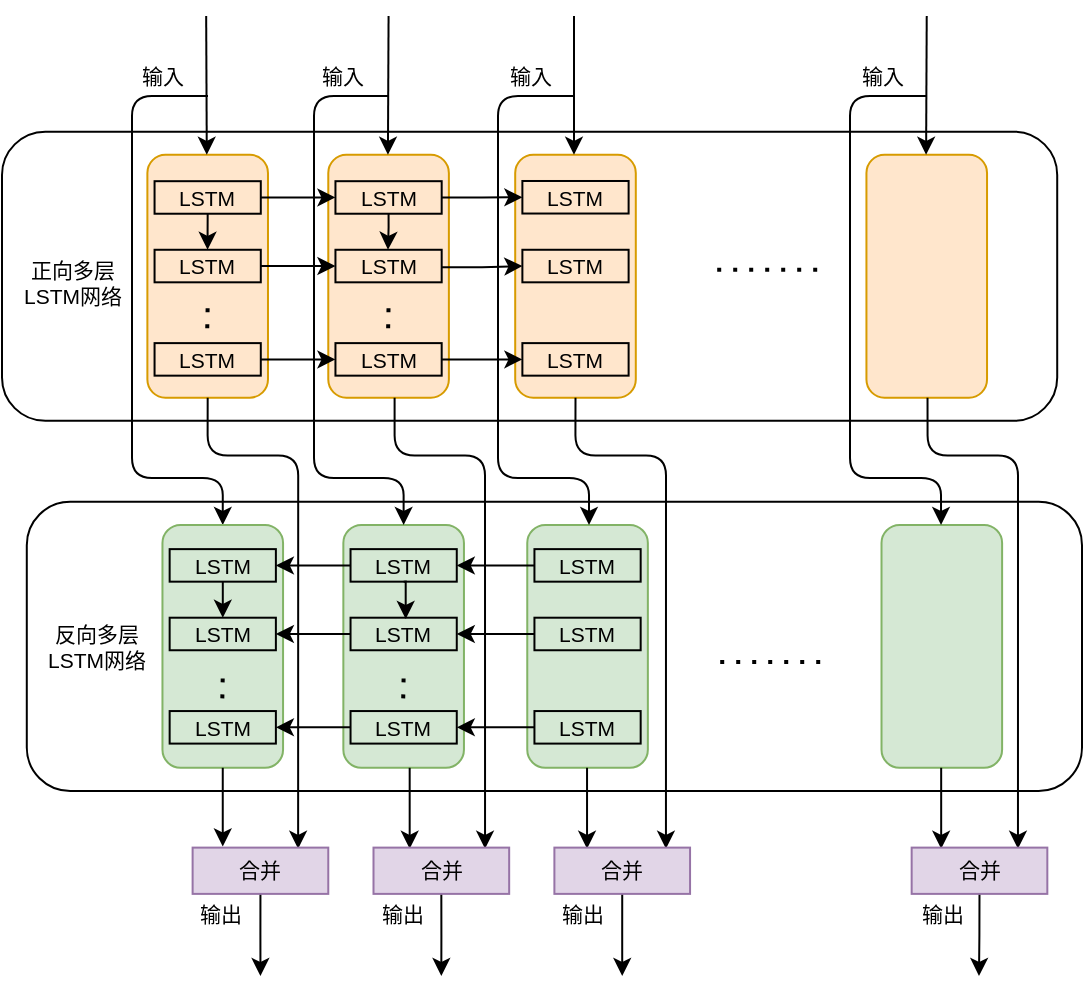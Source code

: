 <mxfile version="14.4.4" type="github">
  <diagram id="JIANmT2nnOIBF4YDTT5s" name="第 1 页">
    <mxGraphModel dx="1185" dy="622" grid="1" gridSize="10" guides="1" tooltips="1" connect="1" arrows="1" fold="1" page="1" pageScale="1" pageWidth="827" pageHeight="1169" math="0" shadow="0">
      <root>
        <mxCell id="0" />
        <mxCell id="1" parent="0" />
        <mxCell id="ffXGzlUsW7iirdP9C00W-28" value="" style="rounded=1;whiteSpace=wrap;html=1;fillColor=none;container=0;fontSize=10.5;" vertex="1" parent="1">
          <mxGeometry x="120" y="387.828" width="527.607" height="144.578" as="geometry" />
        </mxCell>
        <mxCell id="ffXGzlUsW7iirdP9C00W-2" value="" style="rounded=1;whiteSpace=wrap;html=1;container=0;fontSize=10.5;fillColor=#ffe6cc;strokeColor=#d79b00;" vertex="1" parent="1">
          <mxGeometry x="192.691" y="399.398" width="60.298" height="121.446" as="geometry" />
        </mxCell>
        <mxCell id="ffXGzlUsW7iirdP9C00W-5" value="" style="endArrow=none;dashed=1;html=1;dashPattern=1 3;strokeWidth=2;fontSize=10.5;" edge="1" parent="1">
          <mxGeometry x="132.393" y="330" width="44.262" height="40.678" as="geometry">
            <mxPoint x="222.622" y="486.145" as="sourcePoint" />
            <mxPoint x="222.84" y="474.578" as="targetPoint" />
          </mxGeometry>
        </mxCell>
        <mxCell id="ffXGzlUsW7iirdP9C00W-7" value="" style="rounded=1;whiteSpace=wrap;html=1;container=0;fontSize=10.5;fillColor=#ffe6cc;strokeColor=#d79b00;" vertex="1" parent="1">
          <mxGeometry x="283.138" y="399.398" width="60.298" height="121.446" as="geometry" />
        </mxCell>
        <mxCell id="ffXGzlUsW7iirdP9C00W-12" value="" style="endArrow=none;dashed=1;html=1;dashPattern=1 3;strokeWidth=2;fontSize=10.5;" edge="1" parent="1">
          <mxGeometry x="132.393" y="330" width="44.262" height="40.678" as="geometry">
            <mxPoint x="313.069" y="486.145" as="sourcePoint" />
            <mxPoint x="313.287" y="474.578" as="targetPoint" />
          </mxGeometry>
        </mxCell>
        <mxCell id="ffXGzlUsW7iirdP9C00W-22" value="" style="rounded=1;whiteSpace=wrap;html=1;container=0;fontSize=10.5;fillColor=#ffe6cc;strokeColor=#d79b00;" vertex="1" parent="1">
          <mxGeometry x="376.6" y="399.398" width="60.298" height="121.446" as="geometry" />
        </mxCell>
        <mxCell id="ffXGzlUsW7iirdP9C00W-23" value="" style="rounded=1;whiteSpace=wrap;html=1;container=0;fontSize=10.5;fillColor=#ffe6cc;strokeColor=#d79b00;" vertex="1" parent="1">
          <mxGeometry x="552.218" y="399.398" width="60.298" height="121.446" as="geometry" />
        </mxCell>
        <mxCell id="ffXGzlUsW7iirdP9C00W-24" value="" style="endArrow=classic;html=1;entryX=0.5;entryY=0;entryDx=0;entryDy=0;edgeStyle=orthogonalEdgeStyle;fontSize=10.5;" edge="1" parent="1" target="ffXGzlUsW7iirdP9C00W-30">
          <mxGeometry x="132.393" y="330" width="44.262" height="40.678" as="geometry">
            <mxPoint x="223" y="370" as="sourcePoint" />
            <mxPoint x="479.106" y="457.229" as="targetPoint" />
            <Array as="points">
              <mxPoint x="223" y="370" />
              <mxPoint x="185" y="370" />
              <mxPoint x="185" y="561" />
              <mxPoint x="230" y="561" />
            </Array>
          </mxGeometry>
        </mxCell>
        <mxCell id="ffXGzlUsW7iirdP9C00W-25" value="" style="endArrow=classic;html=1;entryX=0.5;entryY=0;entryDx=0;entryDy=0;fontSize=10.5;" edge="1" parent="1">
          <mxGeometry x="132.393" y="330" width="44.262" height="40.678" as="geometry">
            <mxPoint x="313.287" y="330" as="sourcePoint" />
            <mxPoint x="312.971" y="399.398" as="targetPoint" />
          </mxGeometry>
        </mxCell>
        <mxCell id="ffXGzlUsW7iirdP9C00W-26" value="" style="endArrow=classic;html=1;entryX=0.5;entryY=0;entryDx=0;entryDy=0;fontSize=10.5;" edge="1" parent="1">
          <mxGeometry x="132.393" y="330" width="44.262" height="40.678" as="geometry">
            <mxPoint x="405.995" y="330" as="sourcePoint" />
            <mxPoint x="405.995" y="399.398" as="targetPoint" />
          </mxGeometry>
        </mxCell>
        <mxCell id="ffXGzlUsW7iirdP9C00W-27" value="" style="endArrow=classic;html=1;entryX=0.5;entryY=0;entryDx=0;entryDy=0;fontSize=10.5;" edge="1" parent="1">
          <mxGeometry x="132.393" y="330" width="44.262" height="40.678" as="geometry">
            <mxPoint x="582.366" y="330" as="sourcePoint" />
            <mxPoint x="582.05" y="399.398" as="targetPoint" />
          </mxGeometry>
        </mxCell>
        <mxCell id="ffXGzlUsW7iirdP9C00W-29" value="" style="rounded=1;whiteSpace=wrap;html=1;fillColor=none;container=0;fontSize=10.5;" vertex="1" parent="1">
          <mxGeometry x="132.393" y="572.892" width="527.607" height="144.578" as="geometry" />
        </mxCell>
        <mxCell id="ffXGzlUsW7iirdP9C00W-30" value="" style="rounded=1;whiteSpace=wrap;html=1;container=0;fontSize=10.5;fillColor=#d5e8d4;strokeColor=#82b366;" vertex="1" parent="1">
          <mxGeometry x="200.229" y="584.458" width="60.298" height="121.446" as="geometry" />
        </mxCell>
        <mxCell id="ffXGzlUsW7iirdP9C00W-31" value="" style="edgeStyle=orthogonalEdgeStyle;rounded=0;orthogonalLoop=1;jettySize=auto;html=1;fontSize=10.5;entryX=0.5;entryY=0;entryDx=0;entryDy=0;" edge="1" parent="1" source="ffXGzlUsW7iirdP9C00W-111" target="ffXGzlUsW7iirdP9C00W-110">
          <mxGeometry x="136.103" y="330.13" as="geometry">
            <mxPoint x="229.195" y="614.869" as="sourcePoint" />
            <mxPoint x="229.195" y="630.853" as="targetPoint" />
            <Array as="points">
              <mxPoint x="230" y="631" />
            </Array>
          </mxGeometry>
        </mxCell>
        <mxCell id="ffXGzlUsW7iirdP9C00W-35" value="" style="endArrow=none;dashed=1;html=1;dashPattern=1 3;strokeWidth=2;fontSize=10.5;" edge="1" parent="1">
          <mxGeometry x="132.393" y="330" width="44.262" height="40.678" as="geometry">
            <mxPoint x="230.159" y="671.205" as="sourcePoint" />
            <mxPoint x="230.378" y="659.639" as="targetPoint" />
          </mxGeometry>
        </mxCell>
        <mxCell id="ffXGzlUsW7iirdP9C00W-36" value="" style="rounded=1;whiteSpace=wrap;html=1;container=0;fontSize=10.5;fillColor=#d5e8d4;strokeColor=#82b366;" vertex="1" parent="1">
          <mxGeometry x="290.675" y="584.458" width="60.298" height="121.446" as="geometry" />
        </mxCell>
        <mxCell id="ffXGzlUsW7iirdP9C00W-41" value="" style="endArrow=none;dashed=1;html=1;dashPattern=1 3;strokeWidth=2;fontSize=10.5;" edge="1" parent="1">
          <mxGeometry x="132.393" y="330" width="44.262" height="40.678" as="geometry">
            <mxPoint x="320.606" y="671.205" as="sourcePoint" />
            <mxPoint x="320.824" y="659.639" as="targetPoint" />
          </mxGeometry>
        </mxCell>
        <mxCell id="ffXGzlUsW7iirdP9C00W-45" value="" style="rounded=1;whiteSpace=wrap;html=1;container=0;fontSize=10.5;fillColor=#d5e8d4;strokeColor=#82b366;" vertex="1" parent="1">
          <mxGeometry x="382.63" y="584.458" width="60.298" height="121.446" as="geometry" />
        </mxCell>
        <mxCell id="ffXGzlUsW7iirdP9C00W-46" value="" style="rounded=1;whiteSpace=wrap;html=1;container=0;fontSize=10.5;fillColor=#d5e8d4;strokeColor=#82b366;" vertex="1" parent="1">
          <mxGeometry x="559.755" y="584.458" width="60.298" height="121.446" as="geometry" />
        </mxCell>
        <mxCell id="ffXGzlUsW7iirdP9C00W-54" value="" style="endArrow=classic;html=1;entryX=0.5;entryY=0;entryDx=0;entryDy=0;fontSize=10.5;" edge="1" parent="1">
          <mxGeometry x="132.393" y="330" width="44.262" height="40.678" as="geometry">
            <mxPoint x="222.087" y="330" as="sourcePoint" />
            <mxPoint x="222.396" y="399.398" as="targetPoint" />
          </mxGeometry>
        </mxCell>
        <mxCell id="ffXGzlUsW7iirdP9C00W-55" value="" style="endArrow=classic;html=1;exitX=0.5;exitY=1;exitDx=0;exitDy=0;fontSize=10.5;" edge="1" parent="1" source="ffXGzlUsW7iirdP9C00W-30">
          <mxGeometry x="132.393" y="330" width="44.262" height="40.678" as="geometry">
            <mxPoint x="531.867" y="642.289" as="sourcePoint" />
            <mxPoint x="230.378" y="745.229" as="targetPoint" />
          </mxGeometry>
        </mxCell>
        <mxCell id="ffXGzlUsW7iirdP9C00W-57" value="" style="endArrow=classic;html=1;exitX=0.5;exitY=1;exitDx=0;exitDy=0;edgeStyle=orthogonalEdgeStyle;fontSize=10.5;" edge="1" parent="1" source="ffXGzlUsW7iirdP9C00W-2">
          <mxGeometry x="132.393" y="330" width="44.262" height="40.678" as="geometry">
            <mxPoint x="531.867" y="642.289" as="sourcePoint" />
            <mxPoint x="268.064" y="746.386" as="targetPoint" />
            <Array as="points">
              <mxPoint x="222.84" y="549.759" />
              <mxPoint x="268.064" y="549.759" />
            </Array>
          </mxGeometry>
        </mxCell>
        <mxCell id="ffXGzlUsW7iirdP9C00W-78" style="edgeStyle=orthogonalEdgeStyle;rounded=0;orthogonalLoop=1;jettySize=auto;html=1;exitX=0.5;exitY=1;exitDx=0;exitDy=0;fontSize=10.5;" edge="1" parent="1" source="ffXGzlUsW7iirdP9C00W-58">
          <mxGeometry x="132.393" y="330" as="geometry">
            <mxPoint x="249.221" y="810" as="targetPoint" />
          </mxGeometry>
        </mxCell>
        <mxCell id="ffXGzlUsW7iirdP9C00W-58" value="合并" style="rounded=0;whiteSpace=wrap;html=1;fillColor=#e1d5e7;container=0;fontSize=10.5;strokeColor=#9673a6;" vertex="1" parent="1">
          <mxGeometry x="215.303" y="745.807" width="67.835" height="23.133" as="geometry" />
        </mxCell>
        <mxCell id="ffXGzlUsW7iirdP9C00W-59" value="" style="endArrow=classic;html=1;entryX=0.5;entryY=0;entryDx=0;entryDy=0;edgeStyle=orthogonalEdgeStyle;fontSize=10.5;" edge="1" parent="1">
          <mxGeometry x="132.393" y="330" width="44.262" height="40.678" as="geometry">
            <mxPoint x="313" y="370" as="sourcePoint" />
            <mxPoint x="320.824" y="584.458" as="targetPoint" />
            <Array as="points">
              <mxPoint x="313" y="370" />
              <mxPoint x="276" y="370" />
              <mxPoint x="276" y="561" />
              <mxPoint x="321" y="561" />
            </Array>
          </mxGeometry>
        </mxCell>
        <mxCell id="ffXGzlUsW7iirdP9C00W-62" value="" style="endArrow=classic;html=1;entryX=0.25;entryY=0;entryDx=0;entryDy=0;fontSize=10.5;" edge="1" parent="1">
          <mxGeometry x="132.393" y="330" width="44.262" height="40.678" as="geometry">
            <mxPoint x="323.839" y="705.904" as="sourcePoint" />
            <mxPoint x="323.839" y="746.386" as="targetPoint" />
          </mxGeometry>
        </mxCell>
        <mxCell id="ffXGzlUsW7iirdP9C00W-63" value="" style="endArrow=classic;html=1;exitX=0.5;exitY=1;exitDx=0;exitDy=0;edgeStyle=orthogonalEdgeStyle;fontSize=10.5;" edge="1" parent="1">
          <mxGeometry x="132.393" y="330" width="44.262" height="40.678" as="geometry">
            <mxPoint x="316.302" y="520.843" as="sourcePoint" />
            <mxPoint x="361.525" y="746.386" as="targetPoint" />
            <Array as="points">
              <mxPoint x="316.302" y="549.759" />
              <mxPoint x="361.525" y="549.759" />
            </Array>
          </mxGeometry>
        </mxCell>
        <mxCell id="ffXGzlUsW7iirdP9C00W-79" style="edgeStyle=orthogonalEdgeStyle;rounded=0;orthogonalLoop=1;jettySize=auto;html=1;exitX=0.5;exitY=1;exitDx=0;exitDy=0;fontSize=10.5;" edge="1" parent="1" source="ffXGzlUsW7iirdP9C00W-64">
          <mxGeometry x="132.393" y="330" as="geometry">
            <mxPoint x="339.667" y="810" as="targetPoint" />
          </mxGeometry>
        </mxCell>
        <mxCell id="ffXGzlUsW7iirdP9C00W-64" value="合并" style="rounded=0;whiteSpace=wrap;html=1;fillColor=#e1d5e7;container=0;fontSize=10.5;strokeColor=#9673a6;" vertex="1" parent="1">
          <mxGeometry x="305.75" y="745.807" width="67.835" height="23.133" as="geometry" />
        </mxCell>
        <mxCell id="ffXGzlUsW7iirdP9C00W-65" value="" style="endArrow=classic;html=1;entryX=0.5;entryY=0;entryDx=0;entryDy=0;edgeStyle=orthogonalEdgeStyle;fontSize=10.5;" edge="1" parent="1">
          <mxGeometry x="132.393" y="330" width="44.262" height="40.678" as="geometry">
            <mxPoint x="406" y="370" as="sourcePoint" />
            <mxPoint x="413.51" y="584.458" as="targetPoint" />
            <Array as="points">
              <mxPoint x="406" y="370" />
              <mxPoint x="368" y="370" />
              <mxPoint x="368" y="561" />
              <mxPoint x="414" y="561" />
            </Array>
          </mxGeometry>
        </mxCell>
        <mxCell id="ffXGzlUsW7iirdP9C00W-67" value="" style="endArrow=classic;html=1;exitX=0.5;exitY=1;exitDx=0;exitDy=0;edgeStyle=orthogonalEdgeStyle;fontSize=10.5;" edge="1" parent="1">
          <mxGeometry x="132.393" y="330" width="44.262" height="40.678" as="geometry">
            <mxPoint x="406.749" y="520.843" as="sourcePoint" />
            <mxPoint x="451.972" y="746.386" as="targetPoint" />
            <Array as="points">
              <mxPoint x="406.749" y="549.759" />
              <mxPoint x="451.972" y="549.759" />
            </Array>
          </mxGeometry>
        </mxCell>
        <mxCell id="ffXGzlUsW7iirdP9C00W-68" value="" style="endArrow=classic;html=1;entryX=0.25;entryY=0;entryDx=0;entryDy=0;fontSize=10.5;" edge="1" parent="1">
          <mxGeometry x="132.393" y="330" width="44.262" height="40.678" as="geometry">
            <mxPoint x="412.522" y="705.904" as="sourcePoint" />
            <mxPoint x="412.522" y="746.386" as="targetPoint" />
          </mxGeometry>
        </mxCell>
        <mxCell id="ffXGzlUsW7iirdP9C00W-80" style="edgeStyle=orthogonalEdgeStyle;rounded=0;orthogonalLoop=1;jettySize=auto;html=1;exitX=0.5;exitY=1;exitDx=0;exitDy=0;fontSize=10.5;" edge="1" parent="1" source="ffXGzlUsW7iirdP9C00W-69">
          <mxGeometry x="132.393" y="330" as="geometry">
            <mxPoint x="430.114" y="810" as="targetPoint" />
          </mxGeometry>
        </mxCell>
        <mxCell id="ffXGzlUsW7iirdP9C00W-69" value="合并" style="rounded=0;whiteSpace=wrap;html=1;fillColor=#e1d5e7;container=0;fontSize=10.5;strokeColor=#9673a6;" vertex="1" parent="1">
          <mxGeometry x="396.197" y="745.807" width="67.835" height="23.133" as="geometry" />
        </mxCell>
        <mxCell id="ffXGzlUsW7iirdP9C00W-70" value="" style="endArrow=classic;html=1;entryX=0.5;entryY=0;entryDx=0;entryDy=0;edgeStyle=orthogonalEdgeStyle;fontSize=10.5;" edge="1" parent="1">
          <mxGeometry x="132.393" y="330" width="44.262" height="40.678" as="geometry">
            <mxPoint x="582" y="370" as="sourcePoint" />
            <mxPoint x="589.519" y="584.458" as="targetPoint" />
            <Array as="points">
              <mxPoint x="582" y="370" />
              <mxPoint x="544" y="370" />
              <mxPoint x="544" y="561" />
              <mxPoint x="590" y="561" />
            </Array>
          </mxGeometry>
        </mxCell>
        <mxCell id="ffXGzlUsW7iirdP9C00W-71" value="" style="endArrow=classic;html=1;exitX=0.5;exitY=1;exitDx=0;exitDy=0;edgeStyle=orthogonalEdgeStyle;fontSize=10.5;" edge="1" parent="1">
          <mxGeometry x="132.393" y="330" width="44.262" height="40.678" as="geometry">
            <mxPoint x="582.758" y="520.843" as="sourcePoint" />
            <mxPoint x="627.982" y="746.386" as="targetPoint" />
            <Array as="points">
              <mxPoint x="582.758" y="549.759" />
              <mxPoint x="627.982" y="549.759" />
            </Array>
          </mxGeometry>
        </mxCell>
        <mxCell id="ffXGzlUsW7iirdP9C00W-72" value="" style="endArrow=classic;html=1;entryX=0.25;entryY=0;entryDx=0;entryDy=0;fontSize=10.5;" edge="1" parent="1">
          <mxGeometry x="132.393" y="330" width="44.262" height="40.678" as="geometry">
            <mxPoint x="589.587" y="705.904" as="sourcePoint" />
            <mxPoint x="589.587" y="746.386" as="targetPoint" />
          </mxGeometry>
        </mxCell>
        <mxCell id="ffXGzlUsW7iirdP9C00W-81" style="edgeStyle=orthogonalEdgeStyle;rounded=0;orthogonalLoop=1;jettySize=auto;html=1;exitX=0.5;exitY=1;exitDx=0;exitDy=0;fontSize=10.5;" edge="1" parent="1" source="ffXGzlUsW7iirdP9C00W-73">
          <mxGeometry x="132.393" y="330" as="geometry">
            <mxPoint x="608.496" y="810" as="targetPoint" />
          </mxGeometry>
        </mxCell>
        <mxCell id="ffXGzlUsW7iirdP9C00W-73" value="合并" style="rounded=0;whiteSpace=wrap;html=1;fillColor=#e1d5e7;container=0;fontSize=10.5;strokeColor=#9673a6;" vertex="1" parent="1">
          <mxGeometry x="574.829" y="745.807" width="67.835" height="23.133" as="geometry" />
        </mxCell>
        <mxCell id="ffXGzlUsW7iirdP9C00W-83" value="" style="endArrow=none;dashed=1;html=1;dashPattern=1 3;strokeWidth=2;fontSize=10.5;" edge="1" parent="1">
          <mxGeometry x="132.393" y="330" width="44.262" height="40.678" as="geometry">
            <mxPoint x="479.106" y="653.028" as="sourcePoint" />
            <mxPoint x="531.867" y="653.028" as="targetPoint" />
          </mxGeometry>
        </mxCell>
        <mxCell id="ffXGzlUsW7iirdP9C00W-84" value="" style="endArrow=none;dashed=1;html=1;dashPattern=1 3;strokeWidth=2;fontSize=10.5;" edge="1" parent="1">
          <mxGeometry x="132.393" y="330" width="44.262" height="40.678" as="geometry">
            <mxPoint x="477.599" y="456.818" as="sourcePoint" />
            <mxPoint x="530.36" y="456.818" as="targetPoint" />
          </mxGeometry>
        </mxCell>
        <mxCell id="ffXGzlUsW7iirdP9C00W-85" value="正向多层&lt;br style=&quot;font-size: 10.5px;&quot;&gt;LSTM网络" style="text;html=1;align=center;verticalAlign=middle;resizable=0;points=[];autosize=1;container=0;fontSize=10.5;" vertex="1" parent="1">
          <mxGeometry x="120" y="447.92" width="70" height="30" as="geometry" />
        </mxCell>
        <mxCell id="ffXGzlUsW7iirdP9C00W-86" value="反向多层&lt;br style=&quot;font-size: 10.5px;&quot;&gt;LSTM网络" style="text;html=1;align=center;verticalAlign=middle;resizable=0;points=[];autosize=1;container=0;fontSize=10.5;" vertex="1" parent="1">
          <mxGeometry x="132.391" y="630.183" width="70" height="30" as="geometry" />
        </mxCell>
        <mxCell id="ffXGzlUsW7iirdP9C00W-91" value="输入" style="text;html=1;align=center;verticalAlign=middle;resizable=0;points=[];autosize=1;container=0;fontSize=10.5;" vertex="1" parent="1">
          <mxGeometry x="179.821" y="349.999" width="40" height="20" as="geometry" />
        </mxCell>
        <mxCell id="ffXGzlUsW7iirdP9C00W-93" value="输入" style="text;html=1;align=center;verticalAlign=middle;resizable=0;points=[];autosize=1;container=0;fontSize=10.5;" vertex="1" parent="1">
          <mxGeometry x="270.268" y="349.999" width="40" height="20" as="geometry" />
        </mxCell>
        <mxCell id="ffXGzlUsW7iirdP9C00W-94" value="输入" style="text;html=1;align=center;verticalAlign=middle;resizable=0;points=[];autosize=1;container=0;fontSize=10.5;" vertex="1" parent="1">
          <mxGeometry x="363.8" y="349.999" width="40" height="20" as="geometry" />
        </mxCell>
        <mxCell id="ffXGzlUsW7iirdP9C00W-95" value="输入" style="text;html=1;align=center;verticalAlign=middle;resizable=0;points=[];autosize=1;container=0;fontSize=10.5;" vertex="1" parent="1">
          <mxGeometry x="539.998" y="349.999" width="40" height="20" as="geometry" />
        </mxCell>
        <mxCell id="ffXGzlUsW7iirdP9C00W-96" value="输出" style="text;html=1;align=center;verticalAlign=middle;resizable=0;points=[];autosize=1;container=0;fontSize=10.5;" vertex="1" parent="1">
          <mxGeometry x="209.395" y="768.944" width="40" height="20" as="geometry" />
        </mxCell>
        <mxCell id="ffXGzlUsW7iirdP9C00W-97" value="输出" style="text;html=1;align=center;verticalAlign=middle;resizable=0;points=[];autosize=1;container=0;fontSize=10.5;" vertex="1" parent="1">
          <mxGeometry x="299.842" y="768.944" width="40" height="20" as="geometry" />
        </mxCell>
        <mxCell id="ffXGzlUsW7iirdP9C00W-98" value="输出" style="text;html=1;align=center;verticalAlign=middle;resizable=0;points=[];autosize=1;container=0;fontSize=10.5;" vertex="1" parent="1">
          <mxGeometry x="389.775" y="769.004" width="40" height="20" as="geometry" />
        </mxCell>
        <mxCell id="ffXGzlUsW7iirdP9C00W-99" value="输出" style="text;html=1;align=center;verticalAlign=middle;resizable=0;points=[];autosize=1;container=0;fontSize=10.5;" vertex="1" parent="1">
          <mxGeometry x="569.904" y="769.004" width="40" height="20" as="geometry" />
        </mxCell>
        <mxCell id="ffXGzlUsW7iirdP9C00W-101" value="LSTM" style="rounded=0;whiteSpace=wrap;html=1;fillColor=none;container=0;fontSize=10.5;" vertex="1" parent="1">
          <mxGeometry x="196.282" y="412.593" width="53.115" height="16.271" as="geometry" />
        </mxCell>
        <mxCell id="ffXGzlUsW7iirdP9C00W-102" value="LSTM" style="rounded=0;whiteSpace=wrap;html=1;fillColor=none;container=0;fontSize=10.5;" vertex="1" parent="1">
          <mxGeometry x="196.282" y="493.558" width="53.115" height="16.271" as="geometry" />
        </mxCell>
        <mxCell id="ffXGzlUsW7iirdP9C00W-103" value="LSTM" style="rounded=0;whiteSpace=wrap;html=1;fillColor=none;container=0;fontSize=10.5;" vertex="1" parent="1">
          <mxGeometry x="196.282" y="446.884" width="53.115" height="16.271" as="geometry" />
        </mxCell>
        <mxCell id="ffXGzlUsW7iirdP9C00W-105" style="edgeStyle=orthogonalEdgeStyle;rounded=0;orthogonalLoop=1;jettySize=auto;html=1;exitX=0.5;exitY=1;exitDx=0;exitDy=0;fontSize=10.5;" edge="1" parent="1" source="ffXGzlUsW7iirdP9C00W-101" target="ffXGzlUsW7iirdP9C00W-103">
          <mxGeometry x="132.393" y="330" as="geometry">
            <Array as="points">
              <mxPoint x="223" y="438" />
              <mxPoint x="223" y="438" />
            </Array>
          </mxGeometry>
        </mxCell>
        <mxCell id="ffXGzlUsW7iirdP9C00W-124" style="edgeStyle=orthogonalEdgeStyle;rounded=0;orthogonalLoop=1;jettySize=auto;html=1;exitX=1;exitY=0.5;exitDx=0;exitDy=0;entryX=0;entryY=0.5;entryDx=0;entryDy=0;fontSize=10.5;" edge="1" parent="1" target="ffXGzlUsW7iirdP9C00W-116">
          <mxGeometry relative="1" as="geometry">
            <mxPoint x="339.842" y="455.58" as="sourcePoint" />
            <mxPoint x="380.191" y="454.481" as="targetPoint" />
            <Array as="points">
              <mxPoint x="360" y="456" />
            </Array>
          </mxGeometry>
        </mxCell>
        <mxCell id="ffXGzlUsW7iirdP9C00W-107" value="LSTM" style="rounded=0;whiteSpace=wrap;html=1;fillColor=none;container=0;fontSize=10.5;" vertex="1" parent="1">
          <mxGeometry x="286.727" y="446.884" width="53.115" height="16.271" as="geometry" />
        </mxCell>
        <mxCell id="ffXGzlUsW7iirdP9C00W-14" value="" style="edgeStyle=orthogonalEdgeStyle;rounded=0;orthogonalLoop=1;jettySize=auto;html=1;exitX=1;exitY=0.5;exitDx=0;exitDy=0;entryX=0;entryY=0.5;entryDx=0;entryDy=0;fontSize=10.5;" edge="1" parent="1" source="ffXGzlUsW7iirdP9C00W-103" target="ffXGzlUsW7iirdP9C00W-107">
          <mxGeometry x="132.393" y="330" as="geometry">
            <mxPoint x="228.129" y="455.02" as="sourcePoint" />
            <mxPoint x="298.213" y="455.02" as="targetPoint" />
          </mxGeometry>
        </mxCell>
        <mxCell id="ffXGzlUsW7iirdP9C00W-123" style="edgeStyle=orthogonalEdgeStyle;rounded=0;orthogonalLoop=1;jettySize=auto;html=1;exitX=1;exitY=0.5;exitDx=0;exitDy=0;entryX=0;entryY=0.5;entryDx=0;entryDy=0;fontSize=10.5;" edge="1" parent="1" source="ffXGzlUsW7iirdP9C00W-108" target="ffXGzlUsW7iirdP9C00W-117">
          <mxGeometry relative="1" as="geometry" />
        </mxCell>
        <mxCell id="ffXGzlUsW7iirdP9C00W-108" value="LSTM" style="rounded=0;whiteSpace=wrap;html=1;fillColor=none;container=0;fontSize=10.5;" vertex="1" parent="1">
          <mxGeometry x="286.727" y="412.593" width="53.115" height="16.271" as="geometry" />
        </mxCell>
        <mxCell id="ffXGzlUsW7iirdP9C00W-13" value="" style="edgeStyle=orthogonalEdgeStyle;rounded=0;orthogonalLoop=1;jettySize=auto;html=1;exitX=1;exitY=0.5;exitDx=0;exitDy=0;entryX=0;entryY=0.5;entryDx=0;entryDy=0;fontSize=10.5;" edge="1" parent="1" source="ffXGzlUsW7iirdP9C00W-101" target="ffXGzlUsW7iirdP9C00W-108">
          <mxGeometry x="132.393" y="330" as="geometry">
            <mxPoint x="228.129" y="420.321" as="sourcePoint" />
            <mxPoint x="298.213" y="420.305" as="targetPoint" />
          </mxGeometry>
        </mxCell>
        <mxCell id="ffXGzlUsW7iirdP9C00W-8" value="" style="edgeStyle=orthogonalEdgeStyle;rounded=0;orthogonalLoop=1;jettySize=auto;html=1;entryX=0.5;entryY=0;entryDx=0;entryDy=0;exitX=0.5;exitY=1;exitDx=0;exitDy=0;fontSize=10.5;" edge="1" parent="1" source="ffXGzlUsW7iirdP9C00W-108" target="ffXGzlUsW7iirdP9C00W-107">
          <mxGeometry x="132.393" y="330" as="geometry">
            <mxPoint x="308.394" y="429.678" as="sourcePoint" />
            <mxPoint x="308.394" y="445.663" as="targetPoint" />
            <Array as="points">
              <mxPoint x="312.984" y="435.763" />
              <mxPoint x="312.984" y="435.763" />
              <mxPoint x="312.984" y="447.153" />
            </Array>
          </mxGeometry>
        </mxCell>
        <mxCell id="ffXGzlUsW7iirdP9C00W-126" style="edgeStyle=orthogonalEdgeStyle;rounded=0;orthogonalLoop=1;jettySize=auto;html=1;exitX=1;exitY=0.5;exitDx=0;exitDy=0;entryX=0;entryY=0.5;entryDx=0;entryDy=0;fontSize=10.5;" edge="1" parent="1" source="ffXGzlUsW7iirdP9C00W-109" target="ffXGzlUsW7iirdP9C00W-118">
          <mxGeometry relative="1" as="geometry" />
        </mxCell>
        <mxCell id="ffXGzlUsW7iirdP9C00W-109" value="LSTM" style="rounded=0;whiteSpace=wrap;html=1;fillColor=none;container=0;fontSize=10.5;" vertex="1" parent="1">
          <mxGeometry x="286.727" y="493.558" width="53.115" height="16.271" as="geometry" />
        </mxCell>
        <mxCell id="ffXGzlUsW7iirdP9C00W-15" value="" style="edgeStyle=orthogonalEdgeStyle;rounded=0;orthogonalLoop=1;jettySize=auto;html=1;exitX=1;exitY=0.5;exitDx=0;exitDy=0;entryX=0;entryY=0.5;entryDx=0;entryDy=0;fontSize=10.5;" edge="1" parent="1" source="ffXGzlUsW7iirdP9C00W-102" target="ffXGzlUsW7iirdP9C00W-109">
          <mxGeometry x="132.393" y="330" as="geometry">
            <mxPoint x="228.129" y="501.285" as="sourcePoint" />
            <mxPoint x="298.213" y="501.274" as="targetPoint" />
          </mxGeometry>
        </mxCell>
        <mxCell id="ffXGzlUsW7iirdP9C00W-110" value="LSTM" style="rounded=0;whiteSpace=wrap;html=1;fillColor=none;container=0;fontSize=10.5;" vertex="1" parent="1">
          <mxGeometry x="203.824" y="630.854" width="53.115" height="16.271" as="geometry" />
        </mxCell>
        <mxCell id="ffXGzlUsW7iirdP9C00W-111" value="LSTM" style="rounded=0;whiteSpace=wrap;html=1;fillColor=none;container=0;fontSize=10.5;" vertex="1" parent="1">
          <mxGeometry x="203.824" y="596.563" width="53.115" height="16.271" as="geometry" />
        </mxCell>
        <mxCell id="ffXGzlUsW7iirdP9C00W-112" value="LSTM" style="rounded=0;whiteSpace=wrap;html=1;fillColor=none;container=0;fontSize=10.5;" vertex="1" parent="1">
          <mxGeometry x="203.824" y="677.528" width="53.115" height="16.271" as="geometry" />
        </mxCell>
        <mxCell id="ffXGzlUsW7iirdP9C00W-113" value="LSTM" style="rounded=0;whiteSpace=wrap;html=1;fillColor=none;container=0;fontSize=10.5;" vertex="1" parent="1">
          <mxGeometry x="294.27" y="630.854" width="53.115" height="16.271" as="geometry" />
        </mxCell>
        <mxCell id="ffXGzlUsW7iirdP9C00W-75" value="" style="edgeStyle=orthogonalEdgeStyle;rounded=0;orthogonalLoop=1;jettySize=auto;html=1;entryX=1;entryY=0.5;entryDx=0;entryDy=0;exitX=0;exitY=0.5;exitDx=0;exitDy=0;fontSize=10.5;" edge="1" parent="1" source="ffXGzlUsW7iirdP9C00W-113" target="ffXGzlUsW7iirdP9C00W-110">
          <mxGeometry x="132.393" y="330" as="geometry">
            <mxPoint x="305.75" y="642.289" as="sourcePoint" />
            <mxPoint x="245.452" y="642.289" as="targetPoint" />
          </mxGeometry>
        </mxCell>
        <mxCell id="ffXGzlUsW7iirdP9C00W-114" value="LSTM" style="rounded=0;whiteSpace=wrap;html=1;fillColor=none;container=0;fontSize=10.5;" vertex="1" parent="1">
          <mxGeometry x="294.27" y="596.563" width="53.115" height="16.271" as="geometry" />
        </mxCell>
        <mxCell id="ffXGzlUsW7iirdP9C00W-76" value="" style="edgeStyle=orthogonalEdgeStyle;rounded=0;orthogonalLoop=1;jettySize=auto;html=1;exitX=0;exitY=0.5;exitDx=0;exitDy=0;entryX=1;entryY=0.5;entryDx=0;entryDy=0;fontSize=10.5;" edge="1" parent="1" source="ffXGzlUsW7iirdP9C00W-114" target="ffXGzlUsW7iirdP9C00W-111">
          <mxGeometry x="132.393" y="330" as="geometry">
            <mxPoint x="305.75" y="605.381" as="sourcePoint" />
            <mxPoint x="235.667" y="605.381" as="targetPoint" />
          </mxGeometry>
        </mxCell>
        <mxCell id="ffXGzlUsW7iirdP9C00W-37" value="" style="edgeStyle=orthogonalEdgeStyle;rounded=0;orthogonalLoop=1;jettySize=auto;html=1;exitX=0.5;exitY=1;exitDx=0;exitDy=0;entryX=0.522;entryY=0.037;entryDx=0;entryDy=0;entryPerimeter=0;fontSize=10.5;" edge="1" parent="1" source="ffXGzlUsW7iirdP9C00W-114" target="ffXGzlUsW7iirdP9C00W-113">
          <mxGeometry x="132.393" y="330" as="geometry">
            <mxPoint x="315.932" y="614.739" as="sourcePoint" />
            <mxPoint x="315.932" y="630.723" as="targetPoint" />
            <Array as="points">
              <mxPoint x="321.836" y="613.119" />
              <mxPoint x="321.836" y="631.017" />
            </Array>
          </mxGeometry>
        </mxCell>
        <mxCell id="ffXGzlUsW7iirdP9C00W-115" value="LSTM" style="rounded=0;whiteSpace=wrap;html=1;fillColor=none;container=0;fontSize=10.5;" vertex="1" parent="1">
          <mxGeometry x="294.27" y="677.528" width="53.115" height="16.271" as="geometry" />
        </mxCell>
        <mxCell id="ffXGzlUsW7iirdP9C00W-44" value="" style="edgeStyle=orthogonalEdgeStyle;rounded=0;orthogonalLoop=1;jettySize=auto;html=1;exitX=0;exitY=0.5;exitDx=0;exitDy=0;entryX=1;entryY=0.5;entryDx=0;entryDy=0;fontSize=10.5;" edge="1" parent="1" source="ffXGzlUsW7iirdP9C00W-115" target="ffXGzlUsW7iirdP9C00W-112">
          <mxGeometry x="132.393" y="330" as="geometry">
            <mxPoint x="305.75" y="686.345" as="sourcePoint" />
            <mxPoint x="235.667" y="686.345" as="targetPoint" />
          </mxGeometry>
        </mxCell>
        <mxCell id="ffXGzlUsW7iirdP9C00W-116" value="LSTM" style="rounded=0;whiteSpace=wrap;html=1;fillColor=none;container=0;fontSize=10.5;" vertex="1" parent="1">
          <mxGeometry x="380.191" y="446.886" width="53.115" height="16.271" as="geometry" />
        </mxCell>
        <mxCell id="ffXGzlUsW7iirdP9C00W-117" value="LSTM" style="rounded=0;whiteSpace=wrap;html=1;fillColor=none;container=0;fontSize=10.5;" vertex="1" parent="1">
          <mxGeometry x="380.191" y="412.494" width="53.115" height="16.271" as="geometry" />
        </mxCell>
        <mxCell id="ffXGzlUsW7iirdP9C00W-118" value="LSTM" style="rounded=0;whiteSpace=wrap;html=1;fillColor=none;container=0;fontSize=10.5;" vertex="1" parent="1">
          <mxGeometry x="380.191" y="493.56" width="53.115" height="16.271" as="geometry" />
        </mxCell>
        <mxCell id="ffXGzlUsW7iirdP9C00W-128" style="edgeStyle=orthogonalEdgeStyle;rounded=0;orthogonalLoop=1;jettySize=auto;html=1;exitX=0;exitY=0.5;exitDx=0;exitDy=0;entryX=1;entryY=0.5;entryDx=0;entryDy=0;fontSize=10.5;" edge="1" parent="1" source="ffXGzlUsW7iirdP9C00W-119" target="ffXGzlUsW7iirdP9C00W-113">
          <mxGeometry relative="1" as="geometry" />
        </mxCell>
        <mxCell id="ffXGzlUsW7iirdP9C00W-119" value="LSTM" style="rounded=0;whiteSpace=wrap;html=1;fillColor=none;container=0;fontSize=10.5;" vertex="1" parent="1">
          <mxGeometry x="386.22" y="630.854" width="53.115" height="16.271" as="geometry" />
        </mxCell>
        <mxCell id="ffXGzlUsW7iirdP9C00W-127" style="edgeStyle=orthogonalEdgeStyle;rounded=0;orthogonalLoop=1;jettySize=auto;html=1;exitX=0;exitY=0.5;exitDx=0;exitDy=0;fontSize=10.5;" edge="1" parent="1" source="ffXGzlUsW7iirdP9C00W-120" target="ffXGzlUsW7iirdP9C00W-114">
          <mxGeometry relative="1" as="geometry" />
        </mxCell>
        <mxCell id="ffXGzlUsW7iirdP9C00W-120" value="LSTM" style="rounded=0;whiteSpace=wrap;html=1;fillColor=none;container=0;fontSize=10.5;" vertex="1" parent="1">
          <mxGeometry x="386.22" y="596.563" width="53.115" height="16.271" as="geometry" />
        </mxCell>
        <mxCell id="ffXGzlUsW7iirdP9C00W-129" style="edgeStyle=orthogonalEdgeStyle;rounded=0;orthogonalLoop=1;jettySize=auto;html=1;exitX=0;exitY=0.5;exitDx=0;exitDy=0;entryX=1;entryY=0.5;entryDx=0;entryDy=0;fontSize=10.5;" edge="1" parent="1" source="ffXGzlUsW7iirdP9C00W-121" target="ffXGzlUsW7iirdP9C00W-115">
          <mxGeometry relative="1" as="geometry" />
        </mxCell>
        <mxCell id="ffXGzlUsW7iirdP9C00W-121" value="LSTM" style="rounded=0;whiteSpace=wrap;html=1;fillColor=none;container=0;fontSize=10.5;" vertex="1" parent="1">
          <mxGeometry x="386.22" y="677.528" width="53.115" height="16.271" as="geometry" />
        </mxCell>
      </root>
    </mxGraphModel>
  </diagram>
</mxfile>
